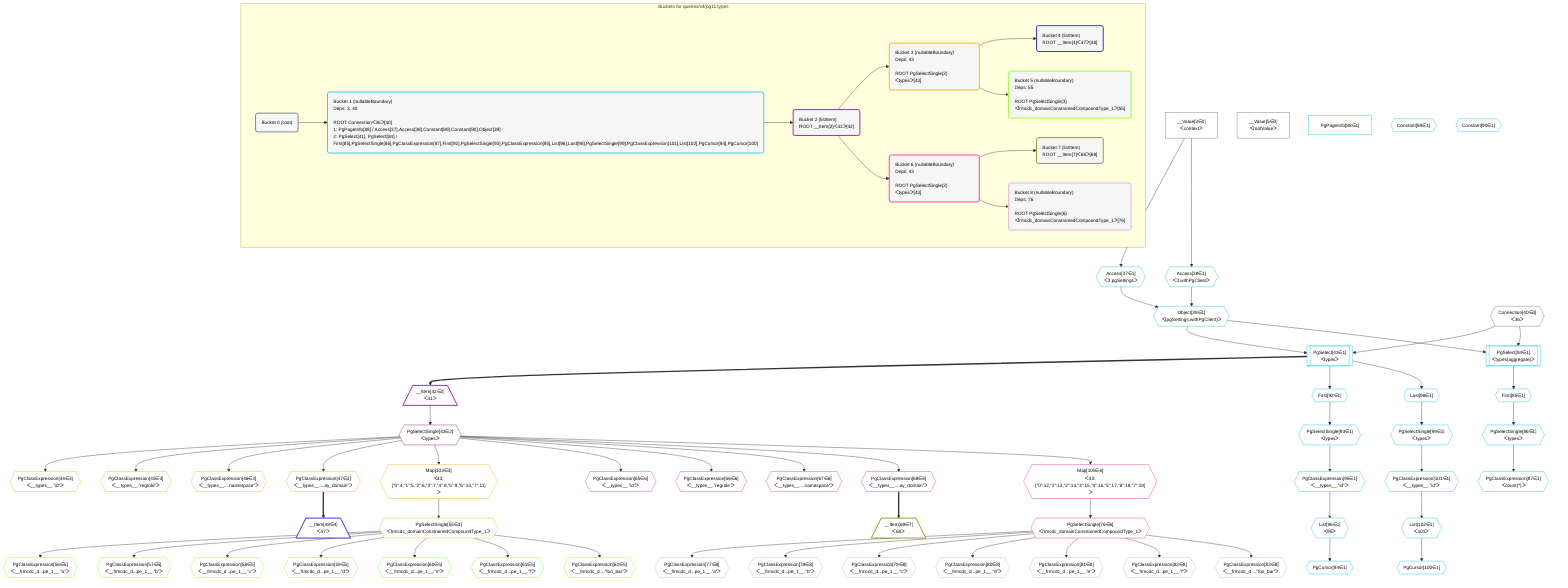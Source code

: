 %%{init: {'themeVariables': { 'fontSize': '12px'}}}%%
graph TD
    classDef path fill:#eee,stroke:#000,color:#000
    classDef plan fill:#fff,stroke-width:1px,color:#000
    classDef itemplan fill:#fff,stroke-width:2px,color:#000
    classDef unbatchedplan fill:#dff,stroke-width:1px,color:#000
    classDef sideeffectplan fill:#fcc,stroke-width:2px,color:#000
    classDef bucket fill:#f6f6f6,color:#000,stroke-width:2px,text-align:left


    %% define steps
    __Value3["__Value[3∈0]<br />ᐸcontextᐳ"]:::plan
    __Value5["__Value[5∈0]<br />ᐸrootValueᐳ"]:::plan
    Access37{{"Access[37∈1]<br />ᐸ3.pgSettingsᐳ"}}:::plan
    Access38{{"Access[38∈1]<br />ᐸ3.withPgClientᐳ"}}:::plan
    Object39{{"Object[39∈1]<br />ᐸ{pgSettings,withPgClient}ᐳ"}}:::plan
    Connection40{{"Connection[40∈0]<br />ᐸ36ᐳ"}}:::plan
    PgSelect41[["PgSelect[41∈1]<br />ᐸtypesᐳ"]]:::plan
    __Item42[/"__Item[42∈2]<br />ᐸ41ᐳ"\]:::itemplan
    PgSelectSingle43{{"PgSelectSingle[43∈2]<br />ᐸtypesᐳ"}}:::plan
    PgClassExpression44{{"PgClassExpression[44∈3]<br />ᐸ__types__.”id”ᐳ"}}:::plan
    PgClassExpression45{{"PgClassExpression[45∈3]<br />ᐸ__types__.”regrole”ᐳ"}}:::plan
    PgClassExpression46{{"PgClassExpression[46∈3]<br />ᐸ__types__....namespace”ᐳ"}}:::plan
    PgClassExpression47{{"PgClassExpression[47∈3]<br />ᐸ__types__....ay_domain”ᐳ"}}:::plan
    __Item48[/"__Item[48∈4]<br />ᐸ47ᐳ"\]:::itemplan
    Map103{{"Map[103∈3]<br />ᐸ43:{”0”:4,”1”:5,”2”:6,”3”:7,”4”:8,”5”:9,”6”:10,”7”:11}ᐳ"}}:::plan
    PgSelectSingle55{{"PgSelectSingle[55∈3]<br />ᐸfrmcdc_domainConstrainedCompoundType_1ᐳ"}}:::plan
    PgClassExpression56{{"PgClassExpression[56∈5]<br />ᐸ__frmcdc_d...pe_1__.”a”ᐳ"}}:::plan
    PgClassExpression57{{"PgClassExpression[57∈5]<br />ᐸ__frmcdc_d...pe_1__.”b”ᐳ"}}:::plan
    PgClassExpression58{{"PgClassExpression[58∈5]<br />ᐸ__frmcdc_d...pe_1__.”c”ᐳ"}}:::plan
    PgClassExpression59{{"PgClassExpression[59∈5]<br />ᐸ__frmcdc_d...pe_1__.”d”ᐳ"}}:::plan
    PgClassExpression60{{"PgClassExpression[60∈5]<br />ᐸ__frmcdc_d...pe_1__.”e”ᐳ"}}:::plan
    PgClassExpression61{{"PgClassExpression[61∈5]<br />ᐸ__frmcdc_d...pe_1__.”f”ᐳ"}}:::plan
    PgClassExpression62{{"PgClassExpression[62∈5]<br />ᐸ__frmcdc_d....”foo_bar”ᐳ"}}:::plan
    PgClassExpression65{{"PgClassExpression[65∈6]<br />ᐸ__types__.”id”ᐳ"}}:::plan
    PgClassExpression66{{"PgClassExpression[66∈6]<br />ᐸ__types__.”regrole”ᐳ"}}:::plan
    PgClassExpression67{{"PgClassExpression[67∈6]<br />ᐸ__types__....namespace”ᐳ"}}:::plan
    PgClassExpression68{{"PgClassExpression[68∈6]<br />ᐸ__types__....ay_domain”ᐳ"}}:::plan
    __Item69[/"__Item[69∈7]<br />ᐸ68ᐳ"\]:::itemplan
    Map105{{"Map[105∈6]<br />ᐸ43:{”0”:12,”1”:13,”2”:14,”3”:15,”4”:16,”5”:17,”6”:18,”7”:19}ᐳ"}}:::plan
    PgSelectSingle76{{"PgSelectSingle[76∈6]<br />ᐸfrmcdc_domainConstrainedCompoundType_1ᐳ"}}:::plan
    PgClassExpression77{{"PgClassExpression[77∈8]<br />ᐸ__frmcdc_d...pe_1__.”a”ᐳ"}}:::plan
    PgClassExpression78{{"PgClassExpression[78∈8]<br />ᐸ__frmcdc_d...pe_1__.”b”ᐳ"}}:::plan
    PgClassExpression79{{"PgClassExpression[79∈8]<br />ᐸ__frmcdc_d...pe_1__.”c”ᐳ"}}:::plan
    PgClassExpression80{{"PgClassExpression[80∈8]<br />ᐸ__frmcdc_d...pe_1__.”d”ᐳ"}}:::plan
    PgClassExpression81{{"PgClassExpression[81∈8]<br />ᐸ__frmcdc_d...pe_1__.”e”ᐳ"}}:::plan
    PgClassExpression82{{"PgClassExpression[82∈8]<br />ᐸ__frmcdc_d...pe_1__.”f”ᐳ"}}:::plan
    PgClassExpression83{{"PgClassExpression[83∈8]<br />ᐸ__frmcdc_d....”foo_bar”ᐳ"}}:::plan
    PgSelect84[["PgSelect[84∈1]<br />ᐸtypes(aggregate)ᐳ"]]:::plan
    First85{{"First[85∈1]"}}:::plan
    PgSelectSingle86{{"PgSelectSingle[86∈1]<br />ᐸtypesᐳ"}}:::plan
    PgClassExpression87{{"PgClassExpression[87∈1]<br />ᐸcount(*)ᐳ"}}:::plan
    PgPageInfo88["PgPageInfo[88∈1]"]:::plan
    Constant89{{"Constant[89∈1]"}}:::plan
    Constant90{{"Constant[90∈1]"}}:::plan
    First92{{"First[92∈1]"}}:::plan
    PgSelectSingle93{{"PgSelectSingle[93∈1]<br />ᐸtypesᐳ"}}:::plan
    PgClassExpression95{{"PgClassExpression[95∈1]<br />ᐸ__types__.”id”ᐳ"}}:::plan
    List96{{"List[96∈1]<br />ᐸ95ᐳ"}}:::plan
    PgCursor94{{"PgCursor[94∈1]"}}:::plan
    Last98{{"Last[98∈1]"}}:::plan
    PgSelectSingle99{{"PgSelectSingle[99∈1]<br />ᐸtypesᐳ"}}:::plan
    PgClassExpression101{{"PgClassExpression[101∈1]<br />ᐸ__types__.”id”ᐳ"}}:::plan
    List102{{"List[102∈1]<br />ᐸ101ᐳ"}}:::plan
    PgCursor100{{"PgCursor[100∈1]"}}:::plan

    %% plan dependencies
    __Value3 --> Access37
    __Value3 --> Access38
    Access37 & Access38 --> Object39
    Object39 & Connection40 --> PgSelect41
    PgSelect41 ==> __Item42
    __Item42 --> PgSelectSingle43
    PgSelectSingle43 --> PgClassExpression44
    PgSelectSingle43 --> PgClassExpression45
    PgSelectSingle43 --> PgClassExpression46
    PgSelectSingle43 --> PgClassExpression47
    PgClassExpression47 ==> __Item48
    PgSelectSingle43 --> Map103
    Map103 --> PgSelectSingle55
    PgSelectSingle55 --> PgClassExpression56
    PgSelectSingle55 --> PgClassExpression57
    PgSelectSingle55 --> PgClassExpression58
    PgSelectSingle55 --> PgClassExpression59
    PgSelectSingle55 --> PgClassExpression60
    PgSelectSingle55 --> PgClassExpression61
    PgSelectSingle55 --> PgClassExpression62
    PgSelectSingle43 --> PgClassExpression65
    PgSelectSingle43 --> PgClassExpression66
    PgSelectSingle43 --> PgClassExpression67
    PgSelectSingle43 --> PgClassExpression68
    PgClassExpression68 ==> __Item69
    PgSelectSingle43 --> Map105
    Map105 --> PgSelectSingle76
    PgSelectSingle76 --> PgClassExpression77
    PgSelectSingle76 --> PgClassExpression78
    PgSelectSingle76 --> PgClassExpression79
    PgSelectSingle76 --> PgClassExpression80
    PgSelectSingle76 --> PgClassExpression81
    PgSelectSingle76 --> PgClassExpression82
    PgSelectSingle76 --> PgClassExpression83
    Object39 & Connection40 --> PgSelect84
    PgSelect84 --> First85
    First85 --> PgSelectSingle86
    PgSelectSingle86 --> PgClassExpression87
    PgSelect41 --> First92
    First92 --> PgSelectSingle93
    PgSelectSingle93 --> PgClassExpression95
    PgClassExpression95 --> List96
    List96 --> PgCursor94
    PgSelect41 --> Last98
    Last98 --> PgSelectSingle99
    PgSelectSingle99 --> PgClassExpression101
    PgClassExpression101 --> List102
    List102 --> PgCursor100

    subgraph "Buckets for queries/v4/pg11.types"
    Bucket0("Bucket 0 (root)"):::bucket
    classDef bucket0 stroke:#696969
    class Bucket0,__Value3,__Value5,Connection40 bucket0
    Bucket1("Bucket 1 (nullableBoundary)<br />Deps: 3, 40<br /><br />ROOT Connectionᐸ36ᐳ[40]<br />1: PgPageInfo[88] / Access[37],Access[38],Constant[89],Constant[90],Object[39]<br />2: PgSelect[41], PgSelect[84] / First[85],PgSelectSingle[86],PgClassExpression[87],First[92],PgSelectSingle[93],PgClassExpression[95],List[96],Last[98],PgSelectSingle[99],PgClassExpression[101],List[102],PgCursor[94],PgCursor[100]"):::bucket
    classDef bucket1 stroke:#00bfff
    class Bucket1,Access37,Access38,Object39,PgSelect41,PgSelect84,First85,PgSelectSingle86,PgClassExpression87,PgPageInfo88,Constant89,Constant90,First92,PgSelectSingle93,PgCursor94,PgClassExpression95,List96,Last98,PgSelectSingle99,PgCursor100,PgClassExpression101,List102 bucket1
    Bucket2("Bucket 2 (listItem)<br />ROOT __Item{2}ᐸ41ᐳ[42]"):::bucket
    classDef bucket2 stroke:#7f007f
    class Bucket2,__Item42,PgSelectSingle43 bucket2
    Bucket3("Bucket 3 (nullableBoundary)<br />Deps: 43<br /><br />ROOT PgSelectSingle{2}ᐸtypesᐳ[43]"):::bucket
    classDef bucket3 stroke:#ffa500
    class Bucket3,PgClassExpression44,PgClassExpression45,PgClassExpression46,PgClassExpression47,PgSelectSingle55,Map103 bucket3
    Bucket4("Bucket 4 (listItem)<br />ROOT __Item{4}ᐸ47ᐳ[48]"):::bucket
    classDef bucket4 stroke:#0000ff
    class Bucket4,__Item48 bucket4
    Bucket5("Bucket 5 (nullableBoundary)<br />Deps: 55<br /><br />ROOT PgSelectSingle{3}ᐸfrmcdc_domainConstrainedCompoundType_1ᐳ[55]"):::bucket
    classDef bucket5 stroke:#7fff00
    class Bucket5,PgClassExpression56,PgClassExpression57,PgClassExpression58,PgClassExpression59,PgClassExpression60,PgClassExpression61,PgClassExpression62 bucket5
    Bucket6("Bucket 6 (nullableBoundary)<br />Deps: 43<br /><br />ROOT PgSelectSingle{2}ᐸtypesᐳ[43]"):::bucket
    classDef bucket6 stroke:#ff1493
    class Bucket6,PgClassExpression65,PgClassExpression66,PgClassExpression67,PgClassExpression68,PgSelectSingle76,Map105 bucket6
    Bucket7("Bucket 7 (listItem)<br />ROOT __Item{7}ᐸ68ᐳ[69]"):::bucket
    classDef bucket7 stroke:#808000
    class Bucket7,__Item69 bucket7
    Bucket8("Bucket 8 (nullableBoundary)<br />Deps: 76<br /><br />ROOT PgSelectSingle{6}ᐸfrmcdc_domainConstrainedCompoundType_1ᐳ[76]"):::bucket
    classDef bucket8 stroke:#dda0dd
    class Bucket8,PgClassExpression77,PgClassExpression78,PgClassExpression79,PgClassExpression80,PgClassExpression81,PgClassExpression82,PgClassExpression83 bucket8
    Bucket0 --> Bucket1
    Bucket1 --> Bucket2
    Bucket2 --> Bucket3 & Bucket6
    Bucket3 --> Bucket4 & Bucket5
    Bucket6 --> Bucket7 & Bucket8
    end